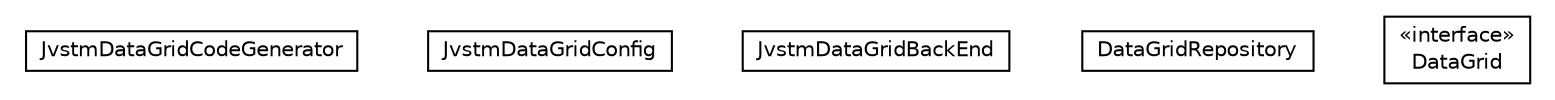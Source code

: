 #!/usr/local/bin/dot
#
# Class diagram 
# Generated by UMLGraph version 5.1 (http://www.umlgraph.org/)
#

digraph G {
	edge [fontname="Helvetica",fontsize=10,labelfontname="Helvetica",labelfontsize=10];
	node [fontname="Helvetica",fontsize=10,shape=plaintext];
	nodesep=0.25;
	ranksep=0.5;
	// pt.ist.fenixframework.backend.jvstm.datagrid.JvstmDataGridCodeGenerator
	c9362 [label=<<table title="pt.ist.fenixframework.backend.jvstm.datagrid.JvstmDataGridCodeGenerator" border="0" cellborder="1" cellspacing="0" cellpadding="2" port="p" href="./JvstmDataGridCodeGenerator.html">
		<tr><td><table border="0" cellspacing="0" cellpadding="1">
<tr><td align="center" balign="center"> JvstmDataGridCodeGenerator </td></tr>
		</table></td></tr>
		</table>>, fontname="Helvetica", fontcolor="black", fontsize=10.0];
	// pt.ist.fenixframework.backend.jvstm.datagrid.JvstmDataGridConfig
	c9363 [label=<<table title="pt.ist.fenixframework.backend.jvstm.datagrid.JvstmDataGridConfig" border="0" cellborder="1" cellspacing="0" cellpadding="2" port="p" href="./JvstmDataGridConfig.html">
		<tr><td><table border="0" cellspacing="0" cellpadding="1">
<tr><td align="center" balign="center"> JvstmDataGridConfig </td></tr>
		</table></td></tr>
		</table>>, fontname="Helvetica", fontcolor="black", fontsize=10.0];
	// pt.ist.fenixframework.backend.jvstm.datagrid.JvstmDataGridBackEnd
	c9364 [label=<<table title="pt.ist.fenixframework.backend.jvstm.datagrid.JvstmDataGridBackEnd" border="0" cellborder="1" cellspacing="0" cellpadding="2" port="p" href="./JvstmDataGridBackEnd.html">
		<tr><td><table border="0" cellspacing="0" cellpadding="1">
<tr><td align="center" balign="center"> JvstmDataGridBackEnd </td></tr>
		</table></td></tr>
		</table>>, fontname="Helvetica", fontcolor="black", fontsize=10.0];
	// pt.ist.fenixframework.backend.jvstm.datagrid.DataGridRepository
	c9365 [label=<<table title="pt.ist.fenixframework.backend.jvstm.datagrid.DataGridRepository" border="0" cellborder="1" cellspacing="0" cellpadding="2" port="p" href="./DataGridRepository.html">
		<tr><td><table border="0" cellspacing="0" cellpadding="1">
<tr><td align="center" balign="center"> DataGridRepository </td></tr>
		</table></td></tr>
		</table>>, fontname="Helvetica", fontcolor="black", fontsize=10.0];
	// pt.ist.fenixframework.backend.jvstm.datagrid.DataGrid
	c9366 [label=<<table title="pt.ist.fenixframework.backend.jvstm.datagrid.DataGrid" border="0" cellborder="1" cellspacing="0" cellpadding="2" port="p" href="./DataGrid.html">
		<tr><td><table border="0" cellspacing="0" cellpadding="1">
<tr><td align="center" balign="center"> &#171;interface&#187; </td></tr>
<tr><td align="center" balign="center"> DataGrid </td></tr>
		</table></td></tr>
		</table>>, fontname="Helvetica", fontcolor="black", fontsize=10.0];
}

